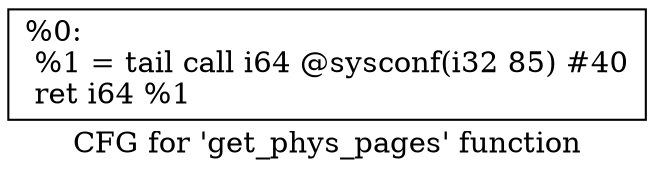 digraph "CFG for 'get_phys_pages' function" {
	label="CFG for 'get_phys_pages' function";

	Node0x1ea6790 [shape=record,label="{%0:\l  %1 = tail call i64 @sysconf(i32 85) #40\l  ret i64 %1\l}"];
}
